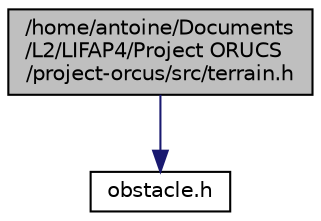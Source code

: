 digraph "/home/antoine/Documents/L2/LIFAP4/Project ORUCS/project-orcus/src/terrain.h"
{
  edge [fontname="Helvetica",fontsize="10",labelfontname="Helvetica",labelfontsize="10"];
  node [fontname="Helvetica",fontsize="10",shape=record];
  Node0 [label="/home/antoine/Documents\l/L2/LIFAP4/Project ORUCS\l/project-orcus/src/terrain.h",height=0.2,width=0.4,color="black", fillcolor="grey75", style="filled", fontcolor="black"];
  Node0 -> Node1 [color="midnightblue",fontsize="10",style="solid"];
  Node1 [label="obstacle.h",height=0.2,width=0.4,color="black", fillcolor="white", style="filled",URL="$obstacle_8h.html"];
}
